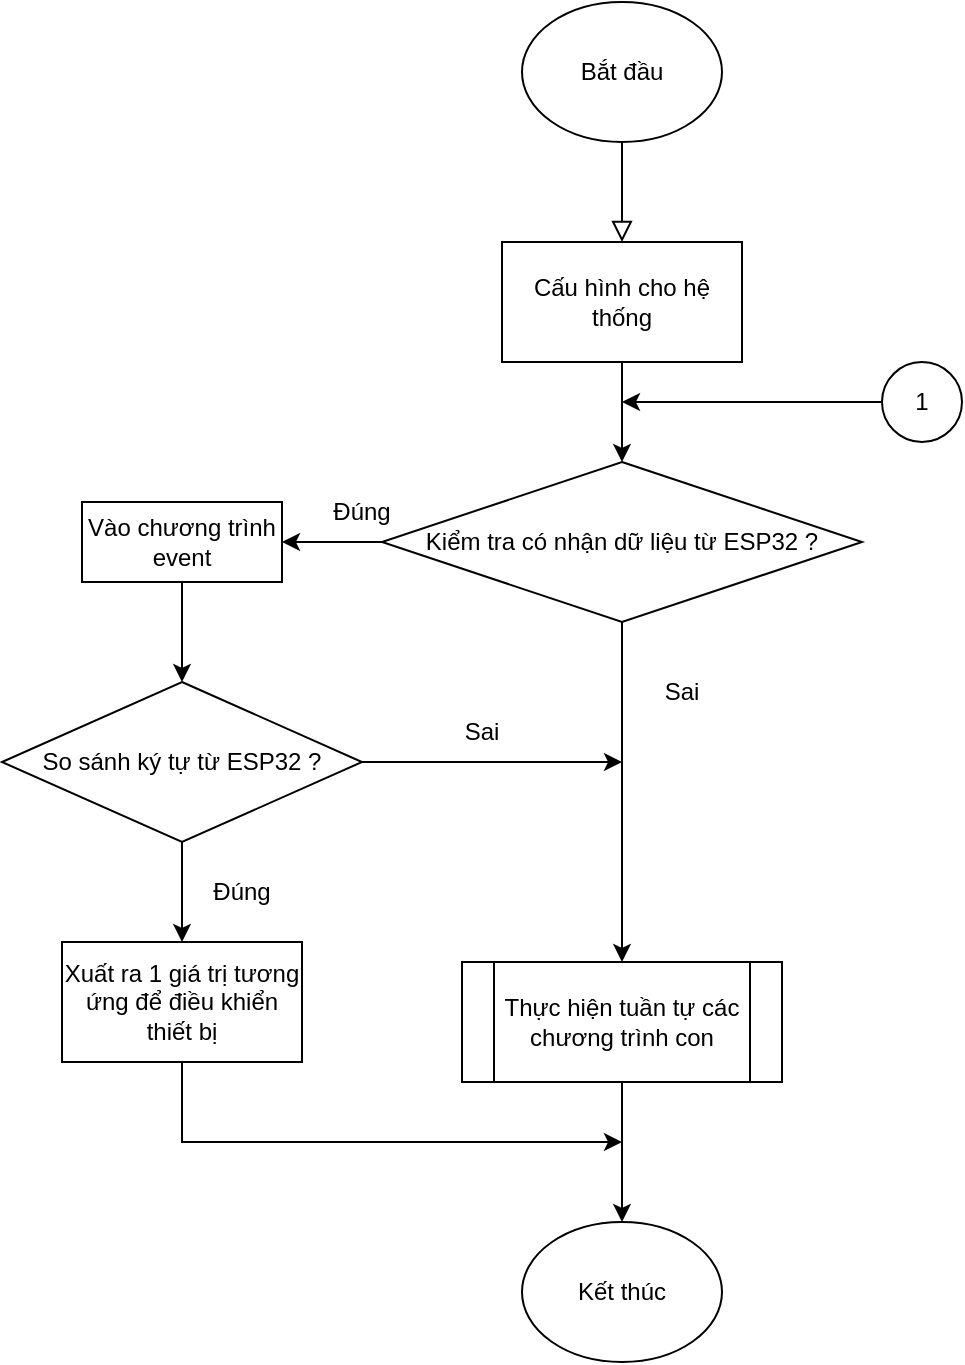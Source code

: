<mxfile version="24.5.1" type="github">
  <diagram id="C5RBs43oDa-KdzZeNtuy" name="Page-1">
    <mxGraphModel dx="880" dy="468" grid="1" gridSize="10" guides="1" tooltips="1" connect="1" arrows="1" fold="1" page="1" pageScale="1" pageWidth="827" pageHeight="1169" math="0" shadow="0">
      <root>
        <mxCell id="WIyWlLk6GJQsqaUBKTNV-0" />
        <mxCell id="WIyWlLk6GJQsqaUBKTNV-1" parent="WIyWlLk6GJQsqaUBKTNV-0" />
        <mxCell id="aEcpb6OMDiBvzpBhtqqO-0" value="" style="rounded=0;html=1;jettySize=auto;orthogonalLoop=1;fontSize=11;endArrow=block;endFill=0;endSize=8;strokeWidth=1;shadow=0;labelBackgroundColor=none;edgeStyle=orthogonalEdgeStyle;" edge="1" parent="WIyWlLk6GJQsqaUBKTNV-1">
          <mxGeometry relative="1" as="geometry">
            <mxPoint x="360" y="320" as="sourcePoint" />
            <mxPoint x="360" y="370" as="targetPoint" />
          </mxGeometry>
        </mxCell>
        <mxCell id="aEcpb6OMDiBvzpBhtqqO-1" value="Bắt đầu" style="ellipse;whiteSpace=wrap;html=1;" vertex="1" parent="WIyWlLk6GJQsqaUBKTNV-1">
          <mxGeometry x="310" y="250" width="100" height="70" as="geometry" />
        </mxCell>
        <mxCell id="aEcpb6OMDiBvzpBhtqqO-22" style="edgeStyle=orthogonalEdgeStyle;rounded=0;orthogonalLoop=1;jettySize=auto;html=1;exitX=0.5;exitY=1;exitDx=0;exitDy=0;entryX=0.5;entryY=0;entryDx=0;entryDy=0;" edge="1" parent="WIyWlLk6GJQsqaUBKTNV-1" source="aEcpb6OMDiBvzpBhtqqO-2" target="aEcpb6OMDiBvzpBhtqqO-23">
          <mxGeometry relative="1" as="geometry">
            <mxPoint x="360" y="680" as="targetPoint" />
          </mxGeometry>
        </mxCell>
        <mxCell id="aEcpb6OMDiBvzpBhtqqO-2" value="Kiểm tra có nhận dữ liệu từ ESP32 ?" style="rhombus;whiteSpace=wrap;html=1;" vertex="1" parent="WIyWlLk6GJQsqaUBKTNV-1">
          <mxGeometry x="240" y="480" width="240" height="80" as="geometry" />
        </mxCell>
        <mxCell id="aEcpb6OMDiBvzpBhtqqO-3" value="" style="endArrow=classic;html=1;rounded=0;exitX=0;exitY=0.5;exitDx=0;exitDy=0;entryX=1;entryY=0.5;entryDx=0;entryDy=0;" edge="1" parent="WIyWlLk6GJQsqaUBKTNV-1" source="aEcpb6OMDiBvzpBhtqqO-2" target="aEcpb6OMDiBvzpBhtqqO-7">
          <mxGeometry width="50" height="50" relative="1" as="geometry">
            <mxPoint x="490" y="740" as="sourcePoint" />
            <mxPoint x="360" y="630" as="targetPoint" />
          </mxGeometry>
        </mxCell>
        <mxCell id="aEcpb6OMDiBvzpBhtqqO-4" value="Đúng" style="text;html=1;align=center;verticalAlign=middle;whiteSpace=wrap;rounded=0;" vertex="1" parent="WIyWlLk6GJQsqaUBKTNV-1">
          <mxGeometry x="200" y="490" width="60" height="30" as="geometry" />
        </mxCell>
        <mxCell id="aEcpb6OMDiBvzpBhtqqO-6" value="Sai" style="text;html=1;align=center;verticalAlign=middle;whiteSpace=wrap;rounded=0;" vertex="1" parent="WIyWlLk6GJQsqaUBKTNV-1">
          <mxGeometry x="360" y="580" width="60" height="30" as="geometry" />
        </mxCell>
        <mxCell id="aEcpb6OMDiBvzpBhtqqO-24" style="edgeStyle=orthogonalEdgeStyle;rounded=0;orthogonalLoop=1;jettySize=auto;html=1;exitX=0.5;exitY=1;exitDx=0;exitDy=0;entryX=0.5;entryY=0;entryDx=0;entryDy=0;" edge="1" parent="WIyWlLk6GJQsqaUBKTNV-1" source="aEcpb6OMDiBvzpBhtqqO-7" target="aEcpb6OMDiBvzpBhtqqO-20">
          <mxGeometry relative="1" as="geometry" />
        </mxCell>
        <mxCell id="aEcpb6OMDiBvzpBhtqqO-7" value="Vào chương trình event" style="rounded=0;whiteSpace=wrap;html=1;" vertex="1" parent="WIyWlLk6GJQsqaUBKTNV-1">
          <mxGeometry x="90" y="500" width="100" height="40" as="geometry" />
        </mxCell>
        <mxCell id="aEcpb6OMDiBvzpBhtqqO-11" value="Sai" style="text;html=1;align=center;verticalAlign=middle;whiteSpace=wrap;rounded=0;" vertex="1" parent="WIyWlLk6GJQsqaUBKTNV-1">
          <mxGeometry x="260" y="600" width="60" height="30" as="geometry" />
        </mxCell>
        <mxCell id="aEcpb6OMDiBvzpBhtqqO-16" value="" style="endArrow=classic;html=1;rounded=0;exitX=0.5;exitY=1;exitDx=0;exitDy=0;entryX=0.5;entryY=0;entryDx=0;entryDy=0;" edge="1" parent="WIyWlLk6GJQsqaUBKTNV-1" source="aEcpb6OMDiBvzpBhtqqO-23" target="aEcpb6OMDiBvzpBhtqqO-17">
          <mxGeometry width="50" height="50" relative="1" as="geometry">
            <mxPoint x="360" y="770" as="sourcePoint" />
            <mxPoint x="360" y="820" as="targetPoint" />
          </mxGeometry>
        </mxCell>
        <mxCell id="aEcpb6OMDiBvzpBhtqqO-17" value="Kết thúc" style="ellipse;whiteSpace=wrap;html=1;" vertex="1" parent="WIyWlLk6GJQsqaUBKTNV-1">
          <mxGeometry x="310" y="860" width="100" height="70" as="geometry" />
        </mxCell>
        <mxCell id="aEcpb6OMDiBvzpBhtqqO-19" style="edgeStyle=orthogonalEdgeStyle;rounded=0;orthogonalLoop=1;jettySize=auto;html=1;exitX=0.5;exitY=1;exitDx=0;exitDy=0;entryX=0.5;entryY=0;entryDx=0;entryDy=0;" edge="1" parent="WIyWlLk6GJQsqaUBKTNV-1" source="aEcpb6OMDiBvzpBhtqqO-18" target="aEcpb6OMDiBvzpBhtqqO-2">
          <mxGeometry relative="1" as="geometry" />
        </mxCell>
        <mxCell id="aEcpb6OMDiBvzpBhtqqO-18" value="Cấu hình cho hệ thống" style="rounded=0;whiteSpace=wrap;html=1;" vertex="1" parent="WIyWlLk6GJQsqaUBKTNV-1">
          <mxGeometry x="300" y="370" width="120" height="60" as="geometry" />
        </mxCell>
        <mxCell id="aEcpb6OMDiBvzpBhtqqO-26" style="edgeStyle=orthogonalEdgeStyle;rounded=0;orthogonalLoop=1;jettySize=auto;html=1;exitX=0.5;exitY=1;exitDx=0;exitDy=0;entryX=0.5;entryY=0;entryDx=0;entryDy=0;" edge="1" parent="WIyWlLk6GJQsqaUBKTNV-1" source="aEcpb6OMDiBvzpBhtqqO-20" target="aEcpb6OMDiBvzpBhtqqO-25">
          <mxGeometry relative="1" as="geometry" />
        </mxCell>
        <mxCell id="aEcpb6OMDiBvzpBhtqqO-28" style="edgeStyle=orthogonalEdgeStyle;rounded=0;orthogonalLoop=1;jettySize=auto;html=1;exitX=1;exitY=0.5;exitDx=0;exitDy=0;" edge="1" parent="WIyWlLk6GJQsqaUBKTNV-1" source="aEcpb6OMDiBvzpBhtqqO-20">
          <mxGeometry relative="1" as="geometry">
            <mxPoint x="360" y="630" as="targetPoint" />
          </mxGeometry>
        </mxCell>
        <mxCell id="aEcpb6OMDiBvzpBhtqqO-20" value="So sánh ký tự từ ESP32 ?" style="rhombus;whiteSpace=wrap;html=1;" vertex="1" parent="WIyWlLk6GJQsqaUBKTNV-1">
          <mxGeometry x="50" y="590" width="180" height="80" as="geometry" />
        </mxCell>
        <mxCell id="aEcpb6OMDiBvzpBhtqqO-23" value="Thực hiện tuần tự các chương trình con" style="shape=process;whiteSpace=wrap;html=1;backgroundOutline=1;" vertex="1" parent="WIyWlLk6GJQsqaUBKTNV-1">
          <mxGeometry x="280" y="730" width="160" height="60" as="geometry" />
        </mxCell>
        <mxCell id="aEcpb6OMDiBvzpBhtqqO-34" style="edgeStyle=orthogonalEdgeStyle;rounded=0;orthogonalLoop=1;jettySize=auto;html=1;exitX=0.5;exitY=1;exitDx=0;exitDy=0;" edge="1" parent="WIyWlLk6GJQsqaUBKTNV-1" source="aEcpb6OMDiBvzpBhtqqO-25">
          <mxGeometry relative="1" as="geometry">
            <mxPoint x="360" y="820" as="targetPoint" />
            <mxPoint x="120" y="770" as="sourcePoint" />
            <Array as="points">
              <mxPoint x="140" y="820" />
            </Array>
          </mxGeometry>
        </mxCell>
        <mxCell id="aEcpb6OMDiBvzpBhtqqO-25" value="Xuất ra 1 giá trị tương ứng để điều khiển thiết bị" style="rounded=0;whiteSpace=wrap;html=1;" vertex="1" parent="WIyWlLk6GJQsqaUBKTNV-1">
          <mxGeometry x="80" y="720" width="120" height="60" as="geometry" />
        </mxCell>
        <mxCell id="aEcpb6OMDiBvzpBhtqqO-29" value="Đúng" style="text;html=1;align=center;verticalAlign=middle;whiteSpace=wrap;rounded=0;" vertex="1" parent="WIyWlLk6GJQsqaUBKTNV-1">
          <mxGeometry x="140" y="680" width="60" height="30" as="geometry" />
        </mxCell>
        <mxCell id="aEcpb6OMDiBvzpBhtqqO-32" style="edgeStyle=orthogonalEdgeStyle;rounded=0;orthogonalLoop=1;jettySize=auto;html=1;exitX=0;exitY=0.5;exitDx=0;exitDy=0;" edge="1" parent="WIyWlLk6GJQsqaUBKTNV-1" source="aEcpb6OMDiBvzpBhtqqO-31">
          <mxGeometry relative="1" as="geometry">
            <mxPoint x="360" y="450" as="targetPoint" />
          </mxGeometry>
        </mxCell>
        <mxCell id="aEcpb6OMDiBvzpBhtqqO-31" value="1" style="ellipse;whiteSpace=wrap;html=1;aspect=fixed;" vertex="1" parent="WIyWlLk6GJQsqaUBKTNV-1">
          <mxGeometry x="490" y="430" width="40" height="40" as="geometry" />
        </mxCell>
      </root>
    </mxGraphModel>
  </diagram>
</mxfile>

